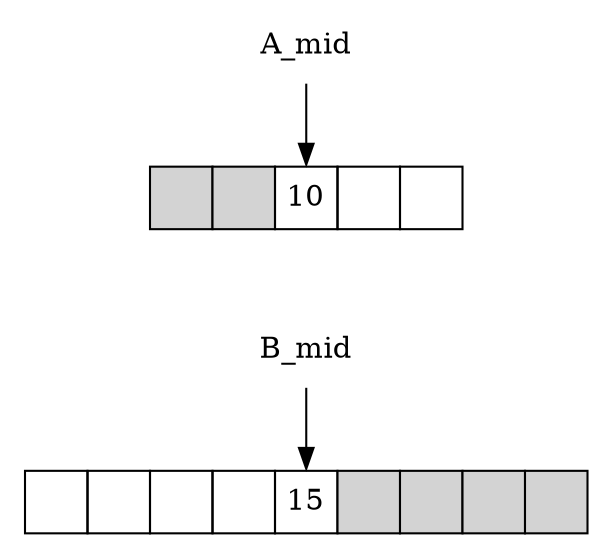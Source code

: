 digraph G {
  node [shape=plaintext]

  subgraph c1 {
    A [label=<
<TABLE BORDER="0" CELLBORDER="1" CELLSPACING="0">
  <TR>
    <TD width="30" height="30" BGCOLOR="lightgrey"></TD>
    <TD width="30" height="30" BGCOLOR="lightgrey"></TD>
    <TD width="30" height="30" PORT="m">10</TD>
    <TD width="30" height="30"></TD>
    <TD width="30" height="30"></TD>
  </TR>
</TABLE>>];
    Amid [label = "A_mid"];
    Amid -> A:m;
    label = "process #1";
  }

  subgraph c2 {
    label = "B[n]";
    B [label=<
<TABLE BORDER="0" CELLBORDER="1" CELLSPACING="0">
  <TR>
    <TD width="30" height="30"></TD>
    <TD width="30" height="30"></TD>
    <TD width="30" height="30"></TD>
    <TD width="30" height="30"></TD>
    <TD width="30" height="30" PORT="m">15</TD>
    <TD width="30" height="30" BGCOLOR="lightgrey"></TD>
    <TD width="30" height="30" BGCOLOR="lightgrey"></TD>
    <TD width="30" height="30" BGCOLOR="lightgrey"></TD>
    <TD width="30" height="30" BGCOLOR="lightgrey"></TD>
  </TR>
</TABLE>>];
    Bmid [label = "B_mid"];
    Bmid -> B:m;
    label = "process #2";
  }

  A -> Bmid [ltail=c1,lhead=c2,style="invis"]

}
